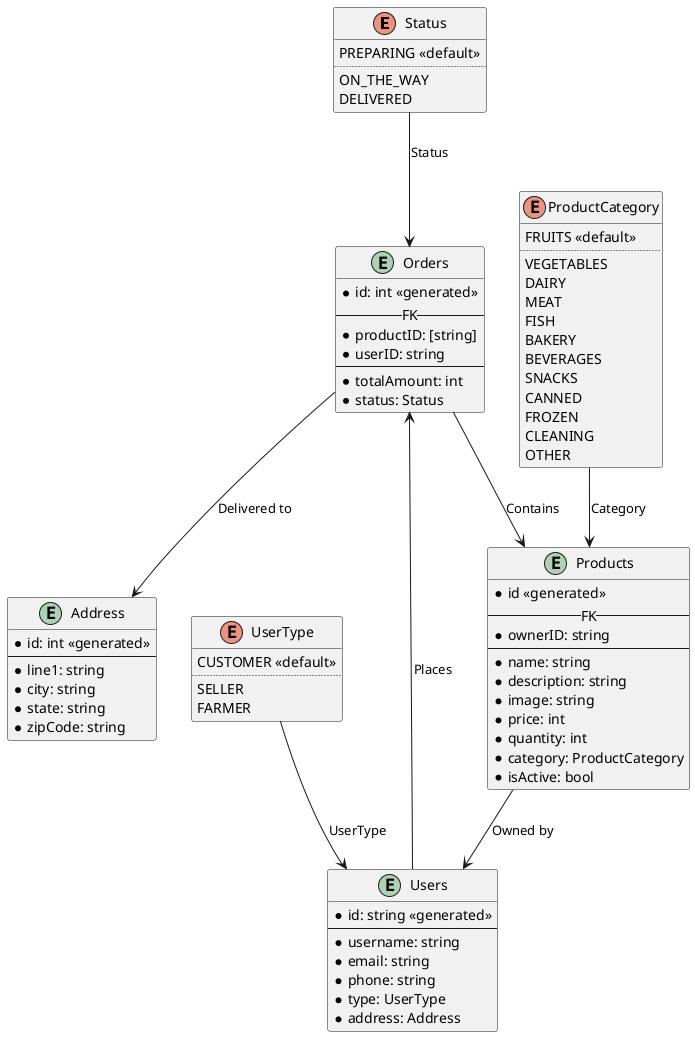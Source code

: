 @startuml db

enum Status {
  PREPARING <<default>>
  ..
  ON_THE_WAY
  DELIVERED
}

enum UserType {
  CUSTOMER <<default>>
  ..
  SELLER
  FARMER
}

enum ProductCategory {
  FRUITS <<default>>
  ..
  VEGETABLES
  DAIRY
  MEAT
  FISH
  BAKERY
  BEVERAGES
  SNACKS
  CANNED
  FROZEN
  CLEANING
  OTHER
}

entity Orders {
  * id: int <<generated>>
  -- FK --
  * productID: [string]
  * userID: string
  --
  * totalAmount: int
  * status: Status
}

entity Address {
  * id: int <<generated>>
  --
  * line1: string
  * city: string
  * state: string
  * zipCode: string
}

entity Users {
  * id: string <<generated>>
  --
  * username: string
  * email: string
  * phone: string
  * type: UserType
  * address: Address
}

entity Products {
  * id <<generated>>
  -- FK --
  * ownerID: string
  --
  * name: string
  * description: string
  * image: string
  * price: int
  * quantity: int
  * category: ProductCategory
  * isActive: bool
}

Users --> Orders : Places
Orders --> Products : Contains
Products --> Users : Owned by
Orders --> Address : Delivered to

Status --> Orders : Status
UserType --> Users : UserType
ProductCategory --> Products : Category

@enduml

' Type            Symbol
' Zero or One     |o--
' Exactly One     ||--
' Zero or Many    }o--
' One or Many     }|--
